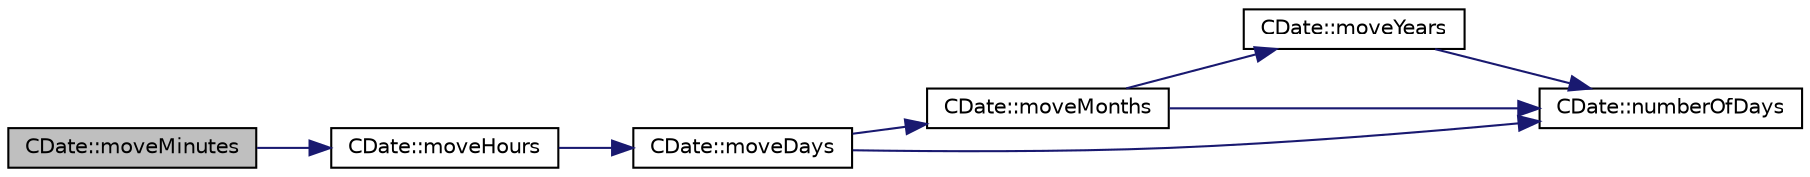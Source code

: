 digraph "CDate::moveMinutes"
{
 // LATEX_PDF_SIZE
  edge [fontname="Helvetica",fontsize="10",labelfontname="Helvetica",labelfontsize="10"];
  node [fontname="Helvetica",fontsize="10",shape=record];
  rankdir="LR";
  Node1 [label="CDate::moveMinutes",height=0.2,width=0.4,color="black", fillcolor="grey75", style="filled", fontcolor="black",tooltip=" "];
  Node1 -> Node2 [color="midnightblue",fontsize="10",style="solid",fontname="Helvetica"];
  Node2 [label="CDate::moveHours",height=0.2,width=0.4,color="black", fillcolor="white", style="filled",URL="$classCDate.html#a3fd9e2db90fe2377f6ee0b20b4e88aef",tooltip=" "];
  Node2 -> Node3 [color="midnightblue",fontsize="10",style="solid",fontname="Helvetica"];
  Node3 [label="CDate::moveDays",height=0.2,width=0.4,color="black", fillcolor="white", style="filled",URL="$classCDate.html#ac2aa92ab49a1596140726ade42b6060c",tooltip=" "];
  Node3 -> Node4 [color="midnightblue",fontsize="10",style="solid",fontname="Helvetica"];
  Node4 [label="CDate::moveMonths",height=0.2,width=0.4,color="black", fillcolor="white", style="filled",URL="$classCDate.html#a7d7f6deaf151d563e04db09858316f45",tooltip=" "];
  Node4 -> Node5 [color="midnightblue",fontsize="10",style="solid",fontname="Helvetica"];
  Node5 [label="CDate::moveYears",height=0.2,width=0.4,color="black", fillcolor="white", style="filled",URL="$classCDate.html#a2bdbf688ba5fa48f18d1c8e4781f79a0",tooltip=" "];
  Node5 -> Node6 [color="midnightblue",fontsize="10",style="solid",fontname="Helvetica"];
  Node6 [label="CDate::numberOfDays",height=0.2,width=0.4,color="black", fillcolor="white", style="filled",URL="$classCDate.html#a14125ca46ce83ccd3f4b9d9f873caf6d",tooltip=" "];
  Node4 -> Node6 [color="midnightblue",fontsize="10",style="solid",fontname="Helvetica"];
  Node3 -> Node6 [color="midnightblue",fontsize="10",style="solid",fontname="Helvetica"];
}
